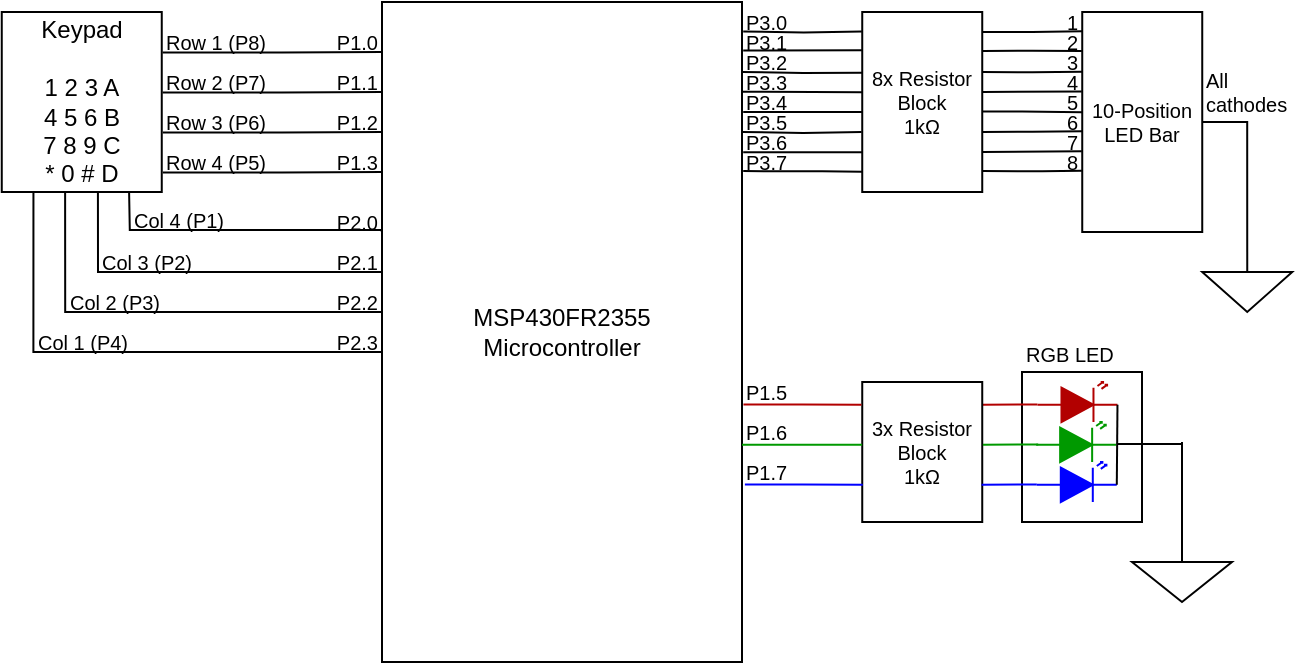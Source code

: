 <mxfile version="20.8.16" type="device"><diagram name="Page-1" id="kzfvySlIqwPfP_L1Abvg"><mxGraphModel dx="613" dy="731" grid="1" gridSize="10" guides="1" tooltips="1" connect="1" arrows="1" fold="1" page="1" pageScale="1" pageWidth="850" pageHeight="1100" math="0" shadow="0"><root><mxCell id="0"/><mxCell id="1" parent="0"/><mxCell id="_Lrtg282u_XTiWwcPt3M-151" value="" style="rounded=0;whiteSpace=wrap;html=1;" vertex="1" parent="1"><mxGeometry x="570" y="355" width="60" height="75" as="geometry"/></mxCell><mxCell id="_Lrtg282u_XTiWwcPt3M-1" value="MSP430FR2355&lt;br style=&quot;border-color: var(--border-color);&quot;&gt;Microcontroller" style="rounded=0;whiteSpace=wrap;html=1;" vertex="1" parent="1"><mxGeometry x="250" y="170" width="180" height="330" as="geometry"/></mxCell><mxCell id="_Lrtg282u_XTiWwcPt3M-7" style="edgeStyle=orthogonalEdgeStyle;rounded=0;orthogonalLoop=1;jettySize=auto;html=1;exitX=1.005;exitY=0.403;exitDx=0;exitDy=0;entryX=1;entryY=1;entryDx=0;entryDy=0;endArrow=none;endFill=0;exitPerimeter=0;fillColor=#f5f5f5;strokeColor=#000000;" edge="1" parent="1" target="_Lrtg282u_XTiWwcPt3M-16"><mxGeometry relative="1" as="geometry"><mxPoint x="140.28" y="195.27" as="sourcePoint"/><mxPoint x="259.76" y="195.8" as="targetPoint"/><Array as="points"><mxPoint x="199.88" y="195"/><mxPoint x="199.88" y="195"/></Array></mxGeometry></mxCell><mxCell id="_Lrtg282u_XTiWwcPt3M-8" value="Keypad&lt;br&gt;&lt;br&gt;1 2 3 A&lt;br&gt;4 5 6 B&lt;br&gt;7 8 9 C&lt;br&gt;* 0 # D" style="rounded=0;whiteSpace=wrap;html=1;" vertex="1" parent="1"><mxGeometry x="59.88" y="175" width="80" height="90" as="geometry"/></mxCell><mxCell id="_Lrtg282u_XTiWwcPt3M-9" value="Row 1 (P8)" style="text;html=1;strokeColor=none;fillColor=none;align=left;verticalAlign=middle;whiteSpace=wrap;rounded=0;movable=1;resizable=1;rotatable=1;deletable=1;editable=1;connectable=1;fontSize=10;" vertex="1" parent="1"><mxGeometry x="139.88" y="185" width="60" height="10" as="geometry"/></mxCell><mxCell id="_Lrtg282u_XTiWwcPt3M-10" style="edgeStyle=orthogonalEdgeStyle;rounded=0;orthogonalLoop=1;jettySize=auto;html=1;exitX=1.005;exitY=0.403;exitDx=0;exitDy=0;entryX=1;entryY=1;entryDx=0;entryDy=0;endArrow=none;endFill=0;exitPerimeter=0;fillColor=#a20025;strokeColor=#000000;" edge="1" parent="1" target="_Lrtg282u_XTiWwcPt3M-17"><mxGeometry relative="1" as="geometry"><mxPoint x="140.28" y="215.27" as="sourcePoint"/><mxPoint x="259.76" y="215.8" as="targetPoint"/><Array as="points"><mxPoint x="199.88" y="215"/><mxPoint x="199.88" y="215"/></Array></mxGeometry></mxCell><mxCell id="_Lrtg282u_XTiWwcPt3M-11" value="Row 2 (P7)" style="text;html=1;strokeColor=none;fillColor=none;align=left;verticalAlign=middle;whiteSpace=wrap;rounded=0;movable=1;resizable=1;rotatable=1;deletable=1;editable=1;connectable=1;fontSize=10;" vertex="1" parent="1"><mxGeometry x="139.88" y="205" width="60" height="10" as="geometry"/></mxCell><mxCell id="_Lrtg282u_XTiWwcPt3M-12" style="edgeStyle=orthogonalEdgeStyle;rounded=0;orthogonalLoop=1;jettySize=auto;html=1;exitX=1.005;exitY=0.403;exitDx=0;exitDy=0;entryX=1;entryY=1;entryDx=0;entryDy=0;endArrow=none;endFill=0;exitPerimeter=0;fillColor=#0050ef;strokeColor=#000000;" edge="1" parent="1" target="_Lrtg282u_XTiWwcPt3M-18"><mxGeometry relative="1" as="geometry"><mxPoint x="140.4" y="235.27" as="sourcePoint"/><mxPoint x="259.88" y="235.8" as="targetPoint"/><Array as="points"><mxPoint x="199.88" y="235"/><mxPoint x="199.88" y="235"/></Array></mxGeometry></mxCell><mxCell id="_Lrtg282u_XTiWwcPt3M-13" value="Row 3 (P6)" style="text;html=1;strokeColor=none;fillColor=none;align=left;verticalAlign=middle;whiteSpace=wrap;rounded=0;movable=1;resizable=1;rotatable=1;deletable=1;editable=1;connectable=1;fontSize=10;" vertex="1" parent="1"><mxGeometry x="140" y="225" width="59.88" height="10" as="geometry"/></mxCell><mxCell id="_Lrtg282u_XTiWwcPt3M-14" style="edgeStyle=orthogonalEdgeStyle;rounded=0;orthogonalLoop=1;jettySize=auto;html=1;exitX=1.005;exitY=0.403;exitDx=0;exitDy=0;entryX=1;entryY=1;entryDx=0;entryDy=0;endArrow=none;endFill=0;exitPerimeter=0;fillColor=#008a00;strokeColor=#000000;" edge="1" parent="1" target="_Lrtg282u_XTiWwcPt3M-19"><mxGeometry relative="1" as="geometry"><mxPoint x="140.4" y="255.27" as="sourcePoint"/><mxPoint x="259.88" y="255.8" as="targetPoint"/><Array as="points"><mxPoint x="199.88" y="255"/><mxPoint x="199.88" y="255"/></Array></mxGeometry></mxCell><mxCell id="_Lrtg282u_XTiWwcPt3M-15" value="Row 4 (P5)" style="text;html=1;strokeColor=none;fillColor=none;align=left;verticalAlign=middle;whiteSpace=wrap;rounded=0;movable=1;resizable=1;rotatable=1;deletable=1;editable=1;connectable=1;fontSize=10;" vertex="1" parent="1"><mxGeometry x="140" y="245" width="59.88" height="10" as="geometry"/></mxCell><mxCell id="_Lrtg282u_XTiWwcPt3M-16" value="P1.0" style="text;html=1;strokeColor=none;fillColor=none;align=right;verticalAlign=middle;whiteSpace=wrap;rounded=0;movable=1;resizable=1;rotatable=1;deletable=1;editable=1;connectable=1;fontSize=10;" vertex="1" parent="1"><mxGeometry x="219.88" y="185" width="30" height="10" as="geometry"/></mxCell><mxCell id="_Lrtg282u_XTiWwcPt3M-17" value="P1.1" style="text;html=1;strokeColor=none;fillColor=none;align=right;verticalAlign=middle;whiteSpace=wrap;rounded=0;movable=1;resizable=1;rotatable=1;deletable=1;editable=1;connectable=1;fontSize=10;" vertex="1" parent="1"><mxGeometry x="219.88" y="205" width="30" height="10" as="geometry"/></mxCell><mxCell id="_Lrtg282u_XTiWwcPt3M-18" value="P1.2" style="text;html=1;strokeColor=none;fillColor=none;align=right;verticalAlign=middle;whiteSpace=wrap;rounded=0;movable=1;resizable=1;rotatable=1;deletable=1;editable=1;connectable=1;fontSize=10;" vertex="1" parent="1"><mxGeometry x="219.88" y="225" width="30.12" height="10" as="geometry"/></mxCell><mxCell id="_Lrtg282u_XTiWwcPt3M-19" value="P1.3" style="text;html=1;strokeColor=none;fillColor=none;align=right;verticalAlign=middle;whiteSpace=wrap;rounded=0;movable=1;resizable=1;rotatable=1;deletable=1;editable=1;connectable=1;fontSize=10;" vertex="1" parent="1"><mxGeometry x="219.88" y="245" width="30.12" height="10" as="geometry"/></mxCell><mxCell id="_Lrtg282u_XTiWwcPt3M-20" style="edgeStyle=orthogonalEdgeStyle;rounded=0;orthogonalLoop=1;jettySize=auto;html=1;exitX=0.198;exitY=1;exitDx=0;exitDy=0;endArrow=none;endFill=0;exitPerimeter=0;fillColor=#e3c800;strokeColor=#000000;entryX=1;entryY=1;entryDx=0;entryDy=0;" edge="1" parent="1" source="_Lrtg282u_XTiWwcPt3M-8" target="_Lrtg282u_XTiWwcPt3M-27"><mxGeometry relative="1" as="geometry"><mxPoint x="60.4" y="315.0" as="sourcePoint"/><mxPoint x="159.88" y="375" as="targetPoint"/><Array as="points"><mxPoint x="75.88" y="345"/></Array></mxGeometry></mxCell><mxCell id="_Lrtg282u_XTiWwcPt3M-21" style="edgeStyle=orthogonalEdgeStyle;rounded=0;orthogonalLoop=1;jettySize=auto;html=1;endArrow=none;endFill=0;exitX=0.796;exitY=1.006;exitDx=0;exitDy=0;exitPerimeter=0;fillColor=#a0522d;strokeColor=#000000;entryX=1;entryY=1;entryDx=0;entryDy=0;" edge="1" parent="1" source="_Lrtg282u_XTiWwcPt3M-8" target="_Lrtg282u_XTiWwcPt3M-24"><mxGeometry relative="1" as="geometry"><mxPoint x="139.88" y="285" as="sourcePoint"/><mxPoint x="179.88" y="295" as="targetPoint"/><Array as="points"><mxPoint x="123.88" y="266"/><mxPoint x="123.88" y="284"/><mxPoint x="229.88" y="284"/></Array></mxGeometry></mxCell><mxCell id="_Lrtg282u_XTiWwcPt3M-22" style="edgeStyle=orthogonalEdgeStyle;rounded=0;orthogonalLoop=1;jettySize=auto;html=1;endArrow=none;endFill=0;exitX=0.396;exitY=1.003;exitDx=0;exitDy=0;exitPerimeter=0;entryX=1;entryY=1;entryDx=0;entryDy=0;fillColor=#f0a30a;strokeColor=#000000;" edge="1" parent="1" source="_Lrtg282u_XTiWwcPt3M-8" target="_Lrtg282u_XTiWwcPt3M-26"><mxGeometry relative="1" as="geometry"><mxPoint x="139.88" y="285" as="sourcePoint"/><mxPoint x="199.88" y="305" as="targetPoint"/><Array as="points"><mxPoint x="91.88" y="325"/></Array></mxGeometry></mxCell><mxCell id="_Lrtg282u_XTiWwcPt3M-23" style="edgeStyle=orthogonalEdgeStyle;rounded=0;orthogonalLoop=1;jettySize=auto;html=1;endArrow=none;endFill=0;exitX=0.601;exitY=1.003;exitDx=0;exitDy=0;exitPerimeter=0;entryX=1;entryY=1;entryDx=0;entryDy=0;fillColor=#e51400;strokeColor=#000000;" edge="1" parent="1" source="_Lrtg282u_XTiWwcPt3M-8" target="_Lrtg282u_XTiWwcPt3M-25"><mxGeometry relative="1" as="geometry"><mxPoint x="139.88" y="285" as="sourcePoint"/><mxPoint x="239.88" y="305" as="targetPoint"/><Array as="points"><mxPoint x="107.88" y="305"/></Array></mxGeometry></mxCell><mxCell id="_Lrtg282u_XTiWwcPt3M-24" value="P2.0" style="text;html=1;strokeColor=none;fillColor=none;align=right;verticalAlign=middle;whiteSpace=wrap;rounded=0;movable=1;resizable=1;rotatable=1;deletable=1;editable=1;connectable=1;fontSize=10;" vertex="1" parent="1"><mxGeometry x="219.88" y="275" width="30" height="10" as="geometry"/></mxCell><mxCell id="_Lrtg282u_XTiWwcPt3M-25" value="P2.1" style="text;html=1;strokeColor=none;fillColor=none;align=right;verticalAlign=middle;whiteSpace=wrap;rounded=0;movable=1;resizable=1;rotatable=1;deletable=1;editable=1;connectable=1;fontSize=10;" vertex="1" parent="1"><mxGeometry x="219.88" y="295" width="30" height="10" as="geometry"/></mxCell><mxCell id="_Lrtg282u_XTiWwcPt3M-26" value="P2.2" style="text;html=1;strokeColor=none;fillColor=none;align=right;verticalAlign=middle;whiteSpace=wrap;rounded=0;movable=1;resizable=1;rotatable=1;deletable=1;editable=1;connectable=1;fontSize=10;" vertex="1" parent="1"><mxGeometry x="219.88" y="315" width="30.12" height="10" as="geometry"/></mxCell><mxCell id="_Lrtg282u_XTiWwcPt3M-27" value="P2.3" style="text;html=1;strokeColor=none;fillColor=none;align=right;verticalAlign=middle;whiteSpace=wrap;rounded=0;movable=1;resizable=1;rotatable=1;deletable=1;editable=1;connectable=1;fontSize=10;" vertex="1" parent="1"><mxGeometry x="219.88" y="335" width="30.12" height="10" as="geometry"/></mxCell><mxCell id="_Lrtg282u_XTiWwcPt3M-28" value="Col 4 (P1)" style="text;html=1;strokeColor=none;fillColor=none;align=left;verticalAlign=middle;whiteSpace=wrap;rounded=0;movable=1;resizable=1;rotatable=1;deletable=1;editable=1;connectable=1;fontSize=10;" vertex="1" parent="1"><mxGeometry x="123.88" y="274" width="59.88" height="10" as="geometry"/></mxCell><mxCell id="_Lrtg282u_XTiWwcPt3M-29" value="Col 3 (P2)" style="text;html=1;strokeColor=none;fillColor=none;align=left;verticalAlign=middle;whiteSpace=wrap;rounded=0;movable=1;resizable=1;rotatable=1;deletable=1;editable=1;connectable=1;fontSize=10;" vertex="1" parent="1"><mxGeometry x="107.88" y="295" width="59.88" height="10" as="geometry"/></mxCell><mxCell id="_Lrtg282u_XTiWwcPt3M-30" value="Col 2 (P3)" style="text;html=1;strokeColor=none;fillColor=none;align=left;verticalAlign=middle;whiteSpace=wrap;rounded=0;movable=1;resizable=1;rotatable=1;deletable=1;editable=1;connectable=1;fontSize=10;" vertex="1" parent="1"><mxGeometry x="91.88" y="315" width="59.88" height="10" as="geometry"/></mxCell><mxCell id="_Lrtg282u_XTiWwcPt3M-31" value="Col 1 (P4)" style="text;html=1;strokeColor=none;fillColor=none;align=left;verticalAlign=middle;whiteSpace=wrap;rounded=0;movable=1;resizable=1;rotatable=1;deletable=1;editable=1;connectable=1;fontSize=10;" vertex="1" parent="1"><mxGeometry x="75.88" y="335" width="59.88" height="10" as="geometry"/></mxCell><mxCell id="_Lrtg282u_XTiWwcPt3M-58" value="8x Resistor Block&lt;br&gt;1kΩ" style="rounded=0;whiteSpace=wrap;html=1;fontSize=10;" vertex="1" parent="1"><mxGeometry x="490.12" y="175" width="60" height="90" as="geometry"/></mxCell><mxCell id="_Lrtg282u_XTiWwcPt3M-59" style="edgeStyle=orthogonalEdgeStyle;rounded=0;orthogonalLoop=1;jettySize=auto;html=1;exitX=1.004;exitY=0.081;exitDx=0;exitDy=0;endArrow=none;endFill=0;exitPerimeter=0;entryX=-0.003;entryY=0.108;entryDx=0;entryDy=0;entryPerimeter=0;fillColor=#f5f5f5;strokeColor=#000000;" edge="1" parent="1" target="_Lrtg282u_XTiWwcPt3M-58"><mxGeometry relative="1" as="geometry"><mxPoint x="430.6" y="184.72" as="sourcePoint"/><mxPoint x="500.12" y="185" as="targetPoint"/><Array as="points"/></mxGeometry></mxCell><mxCell id="_Lrtg282u_XTiWwcPt3M-60" style="edgeStyle=orthogonalEdgeStyle;rounded=0;orthogonalLoop=1;jettySize=auto;html=1;endArrow=none;endFill=0;entryX=-0.003;entryY=0.212;entryDx=0;entryDy=0;entryPerimeter=0;exitX=1.004;exitY=0.16;exitDx=0;exitDy=0;exitPerimeter=0;fillColor=#a20025;strokeColor=#000000;" edge="1" parent="1" target="_Lrtg282u_XTiWwcPt3M-58"><mxGeometry relative="1" as="geometry"><mxPoint x="430.6" y="194.2" as="sourcePoint"/><mxPoint x="509.82" y="185.08" as="targetPoint"/><Array as="points"><mxPoint x="440.12" y="194"/></Array></mxGeometry></mxCell><mxCell id="_Lrtg282u_XTiWwcPt3M-61" style="edgeStyle=orthogonalEdgeStyle;rounded=0;orthogonalLoop=1;jettySize=auto;html=1;endArrow=none;endFill=0;entryX=-0.001;entryY=0.338;entryDx=0;entryDy=0;exitX=1;exitY=0.25;exitDx=0;exitDy=0;entryPerimeter=0;fillColor=#0050ef;strokeColor=#000000;" edge="1" parent="1" target="_Lrtg282u_XTiWwcPt3M-58"><mxGeometry relative="1" as="geometry"><mxPoint x="430.12" y="205" as="sourcePoint"/><mxPoint x="509.82" y="185.08" as="targetPoint"/><Array as="points"/></mxGeometry></mxCell><mxCell id="_Lrtg282u_XTiWwcPt3M-62" style="edgeStyle=orthogonalEdgeStyle;rounded=0;orthogonalLoop=1;jettySize=auto;html=1;endArrow=none;endFill=0;exitX=1.001;exitY=0.332;exitDx=0;exitDy=0;exitPerimeter=0;entryX=0.002;entryY=0.446;entryDx=0;entryDy=0;entryPerimeter=0;fillColor=#008a00;strokeColor=#000000;" edge="1" parent="1" target="_Lrtg282u_XTiWwcPt3M-58"><mxGeometry relative="1" as="geometry"><mxPoint x="430.24" y="214.84" as="sourcePoint"/><mxPoint x="490.12" y="205" as="targetPoint"/><Array as="points"><mxPoint x="490.12" y="215"/></Array></mxGeometry></mxCell><mxCell id="_Lrtg282u_XTiWwcPt3M-63" style="edgeStyle=orthogonalEdgeStyle;rounded=0;orthogonalLoop=1;jettySize=auto;html=1;endArrow=none;endFill=0;entryX=0.002;entryY=0.559;entryDx=0;entryDy=0;entryPerimeter=0;exitX=1.004;exitY=0.417;exitDx=0;exitDy=0;exitPerimeter=0;fillColor=#e3c800;strokeColor=#000000;" edge="1" parent="1" target="_Lrtg282u_XTiWwcPt3M-58"><mxGeometry relative="1" as="geometry"><mxPoint x="430.6" y="225.04" as="sourcePoint"/><mxPoint x="509.82" y="185.08" as="targetPoint"/><Array as="points"><mxPoint x="430.12" y="225"/><mxPoint x="490.12" y="225"/></Array></mxGeometry></mxCell><mxCell id="_Lrtg282u_XTiWwcPt3M-64" style="edgeStyle=orthogonalEdgeStyle;rounded=0;orthogonalLoop=1;jettySize=auto;html=1;endArrow=none;endFill=0;exitX=1;exitY=0.5;exitDx=0;exitDy=0;entryX=-0.005;entryY=0.667;entryDx=0;entryDy=0;entryPerimeter=0;fillColor=#f0a30a;strokeColor=#000000;" edge="1" parent="1" target="_Lrtg282u_XTiWwcPt3M-58"><mxGeometry relative="1" as="geometry"><mxPoint x="430.12" y="235" as="sourcePoint"/><mxPoint x="500.12" y="245" as="targetPoint"/><Array as="points"/></mxGeometry></mxCell><mxCell id="_Lrtg282u_XTiWwcPt3M-65" style="edgeStyle=orthogonalEdgeStyle;rounded=0;orthogonalLoop=1;jettySize=auto;html=1;endArrow=none;endFill=0;entryX=-0.001;entryY=0.779;entryDx=0;entryDy=0;entryPerimeter=0;exitX=1.004;exitY=0.584;exitDx=0;exitDy=0;exitPerimeter=0;fillColor=#e51400;strokeColor=#000000;" edge="1" parent="1" target="_Lrtg282u_XTiWwcPt3M-58"><mxGeometry relative="1" as="geometry"><mxPoint x="430.6" y="245.08" as="sourcePoint"/><mxPoint x="509.82" y="185.08" as="targetPoint"/><Array as="points"><mxPoint x="430.12" y="245"/><mxPoint x="490.12" y="245"/></Array></mxGeometry></mxCell><mxCell id="_Lrtg282u_XTiWwcPt3M-66" style="edgeStyle=orthogonalEdgeStyle;rounded=0;orthogonalLoop=1;jettySize=auto;html=1;endArrow=none;endFill=0;exitX=1.004;exitY=0.663;exitDx=0;exitDy=0;exitPerimeter=0;entryX=-0.001;entryY=0.887;entryDx=0;entryDy=0;entryPerimeter=0;fillColor=#a0522d;strokeColor=#000000;" edge="1" parent="1" target="_Lrtg282u_XTiWwcPt3M-58"><mxGeometry relative="1" as="geometry"><mxPoint x="430.6" y="254.56" as="sourcePoint"/><mxPoint x="490.12" y="255" as="targetPoint"/><Array as="points"><mxPoint x="470.12" y="255"/></Array></mxGeometry></mxCell><mxCell id="_Lrtg282u_XTiWwcPt3M-67" value="P3.0" style="text;html=1;strokeColor=none;fillColor=none;align=left;verticalAlign=middle;whiteSpace=wrap;rounded=0;movable=1;resizable=1;rotatable=1;deletable=1;editable=1;connectable=1;fontSize=10;" vertex="1" parent="1"><mxGeometry x="430.12" y="175" width="30" height="10" as="geometry"/></mxCell><mxCell id="_Lrtg282u_XTiWwcPt3M-68" value="P3.1" style="text;html=1;strokeColor=none;fillColor=none;align=left;verticalAlign=middle;whiteSpace=wrap;rounded=0;movable=1;resizable=1;rotatable=1;deletable=1;editable=1;connectable=1;fontSize=10;" vertex="1" parent="1"><mxGeometry x="430.12" y="185" width="30" height="10" as="geometry"/></mxCell><mxCell id="_Lrtg282u_XTiWwcPt3M-69" value="&lt;span style=&quot;font-weight: normal;&quot;&gt;P3.2&lt;/span&gt;" style="text;html=1;strokeColor=none;fillColor=none;align=left;verticalAlign=middle;whiteSpace=wrap;rounded=0;movable=1;resizable=1;rotatable=1;deletable=1;editable=1;connectable=1;fontSize=10;fontStyle=1" vertex="1" parent="1"><mxGeometry x="430.12" y="195" width="30" height="10" as="geometry"/></mxCell><mxCell id="_Lrtg282u_XTiWwcPt3M-70" value="P3.3" style="text;html=1;strokeColor=none;fillColor=none;align=left;verticalAlign=middle;whiteSpace=wrap;rounded=0;movable=1;resizable=1;rotatable=1;deletable=1;editable=1;connectable=1;fontSize=10;fontStyle=0" vertex="1" parent="1"><mxGeometry x="430.12" y="205" width="30" height="10" as="geometry"/></mxCell><mxCell id="_Lrtg282u_XTiWwcPt3M-71" value="P3.4" style="text;html=1;strokeColor=none;fillColor=none;align=left;verticalAlign=middle;whiteSpace=wrap;rounded=0;movable=1;resizable=1;rotatable=1;deletable=1;editable=1;connectable=1;fontSize=10;" vertex="1" parent="1"><mxGeometry x="430.12" y="215" width="30" height="10" as="geometry"/></mxCell><mxCell id="_Lrtg282u_XTiWwcPt3M-72" value="P3.5" style="text;html=1;strokeColor=none;fillColor=none;align=left;verticalAlign=middle;whiteSpace=wrap;rounded=0;movable=1;resizable=1;rotatable=1;deletable=1;editable=1;connectable=1;fontSize=10;" vertex="1" parent="1"><mxGeometry x="430.12" y="225" width="30" height="10" as="geometry"/></mxCell><mxCell id="_Lrtg282u_XTiWwcPt3M-73" value="P3.6" style="text;html=1;strokeColor=none;fillColor=none;align=left;verticalAlign=middle;whiteSpace=wrap;rounded=0;movable=1;resizable=1;rotatable=1;deletable=1;editable=1;connectable=1;fontSize=10;" vertex="1" parent="1"><mxGeometry x="430.12" y="235" width="30" height="10" as="geometry"/></mxCell><mxCell id="_Lrtg282u_XTiWwcPt3M-74" value="P3.7" style="text;html=1;strokeColor=none;fillColor=none;align=left;verticalAlign=middle;whiteSpace=wrap;rounded=0;movable=1;resizable=1;rotatable=1;deletable=1;editable=1;connectable=1;fontSize=10;" vertex="1" parent="1"><mxGeometry x="430.12" y="245" width="30" height="10" as="geometry"/></mxCell><mxCell id="_Lrtg282u_XTiWwcPt3M-75" value="10-Position LED Bar" style="rounded=0;whiteSpace=wrap;html=1;fontSize=10;" vertex="1" parent="1"><mxGeometry x="600.12" y="175" width="60" height="110" as="geometry"/></mxCell><mxCell id="_Lrtg282u_XTiWwcPt3M-76" style="edgeStyle=orthogonalEdgeStyle;rounded=0;orthogonalLoop=1;jettySize=auto;html=1;exitX=1.003;exitY=0.111;exitDx=0;exitDy=0;endArrow=none;endFill=0;exitPerimeter=0;entryX=0;entryY=0.088;entryDx=0;entryDy=0;entryPerimeter=0;fillColor=#f5f5f5;strokeColor=#000000;" edge="1" parent="1" source="_Lrtg282u_XTiWwcPt3M-58" target="_Lrtg282u_XTiWwcPt3M-75"><mxGeometry relative="1" as="geometry"><mxPoint x="540.6" y="184.72" as="sourcePoint"/><mxPoint x="619.94" y="184.72" as="targetPoint"/><Array as="points"/></mxGeometry></mxCell><mxCell id="_Lrtg282u_XTiWwcPt3M-77" style="edgeStyle=orthogonalEdgeStyle;rounded=0;orthogonalLoop=1;jettySize=auto;html=1;endArrow=none;endFill=0;entryX=-0.003;entryY=0.177;entryDx=0;entryDy=0;entryPerimeter=0;exitX=1.004;exitY=0.216;exitDx=0;exitDy=0;exitPerimeter=0;fillColor=#a20025;strokeColor=#000000;" edge="1" parent="1" source="_Lrtg282u_XTiWwcPt3M-58" target="_Lrtg282u_XTiWwcPt3M-75"><mxGeometry relative="1" as="geometry"><mxPoint x="540.6" y="194.2" as="sourcePoint"/><mxPoint x="619.94" y="194.08" as="targetPoint"/><Array as="points"/></mxGeometry></mxCell><mxCell id="_Lrtg282u_XTiWwcPt3M-78" style="edgeStyle=orthogonalEdgeStyle;rounded=0;orthogonalLoop=1;jettySize=auto;html=1;endArrow=none;endFill=0;entryX=0;entryY=0.272;entryDx=0;entryDy=0;exitX=1;exitY=0.334;exitDx=0;exitDy=0;entryPerimeter=0;fillColor=#0050ef;strokeColor=#000000;exitPerimeter=0;" edge="1" parent="1" source="_Lrtg282u_XTiWwcPt3M-58" target="_Lrtg282u_XTiWwcPt3M-75"><mxGeometry relative="1" as="geometry"><mxPoint x="540.12" y="205" as="sourcePoint"/><mxPoint x="620.06" y="205.42" as="targetPoint"/><Array as="points"/></mxGeometry></mxCell><mxCell id="_Lrtg282u_XTiWwcPt3M-79" style="edgeStyle=orthogonalEdgeStyle;rounded=0;orthogonalLoop=1;jettySize=auto;html=1;endArrow=none;endFill=0;exitX=1.004;exitY=0.444;exitDx=0;exitDy=0;exitPerimeter=0;entryX=-0.003;entryY=0.361;entryDx=0;entryDy=0;entryPerimeter=0;fillColor=#008a00;strokeColor=#000000;" edge="1" parent="1" source="_Lrtg282u_XTiWwcPt3M-58" target="_Lrtg282u_XTiWwcPt3M-75"><mxGeometry relative="1" as="geometry"><mxPoint x="540.24" y="214.84" as="sourcePoint"/><mxPoint x="620.24" y="215.14" as="targetPoint"/><Array as="points"><mxPoint x="600.12" y="215"/></Array></mxGeometry></mxCell><mxCell id="_Lrtg282u_XTiWwcPt3M-80" style="edgeStyle=orthogonalEdgeStyle;rounded=0;orthogonalLoop=1;jettySize=auto;html=1;endArrow=none;endFill=0;entryX=0.004;entryY=0.456;entryDx=0;entryDy=0;entryPerimeter=0;fillColor=#e3c800;strokeColor=#000000;exitX=1.004;exitY=0.553;exitDx=0;exitDy=0;exitPerimeter=0;" edge="1" parent="1" source="_Lrtg282u_XTiWwcPt3M-58" target="_Lrtg282u_XTiWwcPt3M-75"><mxGeometry relative="1" as="geometry"><mxPoint x="570.12" y="235" as="sourcePoint"/><mxPoint x="620.24" y="225.31" as="targetPoint"/><Array as="points"><mxPoint x="570.12" y="225"/></Array></mxGeometry></mxCell><mxCell id="_Lrtg282u_XTiWwcPt3M-81" style="edgeStyle=orthogonalEdgeStyle;rounded=0;orthogonalLoop=1;jettySize=auto;html=1;endArrow=none;endFill=0;exitX=0.998;exitY=0.666;exitDx=0;exitDy=0;entryX=0;entryY=0.542;entryDx=0;entryDy=0;entryPerimeter=0;fillColor=#f0a30a;strokeColor=#000000;exitPerimeter=0;" edge="1" parent="1" source="_Lrtg282u_XTiWwcPt3M-58" target="_Lrtg282u_XTiWwcPt3M-75"><mxGeometry relative="1" as="geometry"><mxPoint x="540.12" y="235" as="sourcePoint"/><mxPoint x="619.82" y="235.03" as="targetPoint"/><Array as="points"/></mxGeometry></mxCell><mxCell id="_Lrtg282u_XTiWwcPt3M-82" style="edgeStyle=orthogonalEdgeStyle;rounded=0;orthogonalLoop=1;jettySize=auto;html=1;endArrow=none;endFill=0;entryX=-0.003;entryY=0.633;entryDx=0;entryDy=0;entryPerimeter=0;exitX=1.002;exitY=0.778;exitDx=0;exitDy=0;exitPerimeter=0;fillColor=#e51400;strokeColor=#000000;" edge="1" parent="1" source="_Lrtg282u_XTiWwcPt3M-58" target="_Lrtg282u_XTiWwcPt3M-75"><mxGeometry relative="1" as="geometry"><mxPoint x="540.6" y="245.08" as="sourcePoint"/><mxPoint x="620.06" y="245.11" as="targetPoint"/><Array as="points"><mxPoint x="600.12" y="245"/></Array></mxGeometry></mxCell><mxCell id="_Lrtg282u_XTiWwcPt3M-83" style="edgeStyle=orthogonalEdgeStyle;rounded=0;orthogonalLoop=1;jettySize=auto;html=1;endArrow=none;endFill=0;exitX=1;exitY=0.884;exitDx=0;exitDy=0;exitPerimeter=0;entryX=-0.003;entryY=0.722;entryDx=0;entryDy=0;entryPerimeter=0;fillColor=#a0522d;strokeColor=#000000;" edge="1" parent="1" source="_Lrtg282u_XTiWwcPt3M-58" target="_Lrtg282u_XTiWwcPt3M-75"><mxGeometry relative="1" as="geometry"><mxPoint x="540.6" y="254.56" as="sourcePoint"/><mxPoint x="620.06" y="254.83" as="targetPoint"/><Array as="points"><mxPoint x="580.12" y="255"/></Array></mxGeometry></mxCell><mxCell id="_Lrtg282u_XTiWwcPt3M-84" value="1" style="text;html=1;strokeColor=none;fillColor=none;align=right;verticalAlign=middle;whiteSpace=wrap;rounded=0;movable=1;resizable=1;rotatable=1;deletable=1;editable=1;connectable=1;fontSize=10;fontStyle=0" vertex="1" parent="1"><mxGeometry x="580.12" y="175" width="20" height="10" as="geometry"/></mxCell><mxCell id="_Lrtg282u_XTiWwcPt3M-85" value="2" style="text;html=1;strokeColor=none;fillColor=none;align=right;verticalAlign=middle;whiteSpace=wrap;rounded=0;movable=1;resizable=1;rotatable=1;deletable=1;editable=1;connectable=1;fontSize=10;fontStyle=0" vertex="1" parent="1"><mxGeometry x="580.12" y="185" width="20" height="10" as="geometry"/></mxCell><mxCell id="_Lrtg282u_XTiWwcPt3M-86" value="3" style="text;html=1;strokeColor=none;fillColor=none;align=right;verticalAlign=middle;whiteSpace=wrap;rounded=0;movable=1;resizable=1;rotatable=1;deletable=1;editable=1;connectable=1;fontSize=10;fontStyle=0" vertex="1" parent="1"><mxGeometry x="580.12" y="195" width="20" height="10" as="geometry"/></mxCell><mxCell id="_Lrtg282u_XTiWwcPt3M-87" value="4" style="text;html=1;strokeColor=none;fillColor=none;align=right;verticalAlign=middle;whiteSpace=wrap;rounded=0;movable=1;resizable=1;rotatable=1;deletable=1;editable=1;connectable=1;fontSize=10;fontStyle=0" vertex="1" parent="1"><mxGeometry x="580.12" y="205" width="20" height="10" as="geometry"/></mxCell><mxCell id="_Lrtg282u_XTiWwcPt3M-88" value="5" style="text;html=1;strokeColor=none;fillColor=none;align=right;verticalAlign=middle;whiteSpace=wrap;rounded=0;movable=1;resizable=1;rotatable=1;deletable=1;editable=1;connectable=1;fontSize=10;fontStyle=0" vertex="1" parent="1"><mxGeometry x="580.12" y="215" width="20" height="10" as="geometry"/></mxCell><mxCell id="_Lrtg282u_XTiWwcPt3M-89" value="6" style="text;html=1;strokeColor=none;fillColor=none;align=right;verticalAlign=middle;whiteSpace=wrap;rounded=0;movable=1;resizable=1;rotatable=1;deletable=1;editable=1;connectable=1;fontSize=10;fontStyle=0" vertex="1" parent="1"><mxGeometry x="580.12" y="225" width="20" height="10" as="geometry"/></mxCell><mxCell id="_Lrtg282u_XTiWwcPt3M-90" value="7" style="text;html=1;strokeColor=none;fillColor=none;align=right;verticalAlign=middle;whiteSpace=wrap;rounded=0;movable=1;resizable=1;rotatable=1;deletable=1;editable=1;connectable=1;fontSize=10;fontStyle=0" vertex="1" parent="1"><mxGeometry x="580.12" y="235" width="20" height="10" as="geometry"/></mxCell><mxCell id="_Lrtg282u_XTiWwcPt3M-91" value="8" style="text;html=1;strokeColor=none;fillColor=none;align=right;verticalAlign=middle;whiteSpace=wrap;rounded=0;movable=1;resizable=1;rotatable=1;deletable=1;editable=1;connectable=1;fontSize=10;fontStyle=0" vertex="1" parent="1"><mxGeometry x="580.12" y="245" width="20" height="10" as="geometry"/></mxCell><mxCell id="_Lrtg282u_XTiWwcPt3M-92" style="edgeStyle=orthogonalEdgeStyle;rounded=0;orthogonalLoop=1;jettySize=auto;html=1;exitX=0.5;exitY=0;exitDx=0;exitDy=0;exitPerimeter=0;entryX=1;entryY=0.5;entryDx=0;entryDy=0;fontSize=10;endArrow=none;endFill=0;" edge="1" parent="1" source="_Lrtg282u_XTiWwcPt3M-93" target="_Lrtg282u_XTiWwcPt3M-75"><mxGeometry relative="1" as="geometry"/></mxCell><mxCell id="_Lrtg282u_XTiWwcPt3M-93" value="" style="pointerEvents=1;verticalLabelPosition=bottom;shadow=0;dashed=0;align=center;html=1;verticalAlign=top;shape=mxgraph.electrical.signal_sources.signal_ground;" vertex="1" parent="1"><mxGeometry x="660.12" y="295" width="45" height="30" as="geometry"/></mxCell><mxCell id="_Lrtg282u_XTiWwcPt3M-94" value="All cathodes" style="text;html=1;strokeColor=none;fillColor=none;align=left;verticalAlign=bottom;whiteSpace=wrap;rounded=0;movable=1;resizable=1;rotatable=1;deletable=1;editable=1;connectable=1;fontSize=10;" vertex="1" parent="1"><mxGeometry x="660.12" y="205" width="40" height="25" as="geometry"/></mxCell><mxCell id="_Lrtg282u_XTiWwcPt3M-99" style="edgeStyle=orthogonalEdgeStyle;rounded=0;orthogonalLoop=1;jettySize=auto;html=1;entryX=0;entryY=0.57;entryDx=0;entryDy=0;entryPerimeter=0;endArrow=none;endFill=0;exitX=0.999;exitY=0.886;exitDx=0;exitDy=0;exitPerimeter=0;fillColor=#e51400;strokeColor=#B20000;" edge="1" parent="1" target="_Lrtg282u_XTiWwcPt3M-101"><mxGeometry relative="1" as="geometry"><mxPoint x="550.12" y="371.32" as="sourcePoint"/></mxGeometry></mxCell><mxCell id="_Lrtg282u_XTiWwcPt3M-101" value="" style="verticalLabelPosition=bottom;shadow=0;dashed=0;align=center;html=1;verticalAlign=top;shape=mxgraph.electrical.opto_electronics.led_2;pointerEvents=1;direction=east;fillColor=#B20000;fontColor=#ffffff;strokeColor=#B20000;" vertex="1" parent="1"><mxGeometry x="577.74" y="360" width="40" height="20" as="geometry"/></mxCell><mxCell id="_Lrtg282u_XTiWwcPt3M-104" value="3x Resistor Block&lt;br&gt;1kΩ" style="rounded=0;whiteSpace=wrap;html=1;fontSize=10;" vertex="1" parent="1"><mxGeometry x="490.12" y="360" width="60" height="70" as="geometry"/></mxCell><mxCell id="_Lrtg282u_XTiWwcPt3M-129" style="edgeStyle=orthogonalEdgeStyle;rounded=0;orthogonalLoop=1;jettySize=auto;html=1;entryX=0;entryY=0.57;entryDx=0;entryDy=0;entryPerimeter=0;endArrow=none;endFill=0;exitX=0.999;exitY=0.886;exitDx=0;exitDy=0;exitPerimeter=0;fillColor=#e51400;strokeColor=#009900;" edge="1" parent="1"><mxGeometry relative="1" as="geometry"><mxPoint x="550.45" y="391.32" as="sourcePoint"/><mxPoint x="578.07" y="391.4" as="targetPoint"/></mxGeometry></mxCell><mxCell id="_Lrtg282u_XTiWwcPt3M-131" value="" style="verticalLabelPosition=bottom;shadow=0;dashed=0;align=center;html=1;verticalAlign=top;shape=mxgraph.electrical.opto_electronics.led_2;pointerEvents=1;direction=east;fillColor=#009900;fontColor=#ffffff;strokeColor=#009900;" vertex="1" parent="1"><mxGeometry x="577.07" y="380" width="40" height="20" as="geometry"/></mxCell><mxCell id="_Lrtg282u_XTiWwcPt3M-133" style="edgeStyle=orthogonalEdgeStyle;rounded=0;orthogonalLoop=1;jettySize=auto;html=1;entryX=0;entryY=0.57;entryDx=0;entryDy=0;entryPerimeter=0;endArrow=none;endFill=0;exitX=0.999;exitY=0.886;exitDx=0;exitDy=0;exitPerimeter=0;fillColor=#e51400;strokeColor=#0000FF;" edge="1" parent="1" target="_Lrtg282u_XTiWwcPt3M-135"><mxGeometry relative="1" as="geometry"><mxPoint x="549.78" y="411.32" as="sourcePoint"/></mxGeometry></mxCell><mxCell id="_Lrtg282u_XTiWwcPt3M-135" value="" style="verticalLabelPosition=bottom;shadow=0;dashed=0;align=center;html=1;verticalAlign=top;shape=mxgraph.electrical.opto_electronics.led_2;pointerEvents=1;direction=east;fillColor=#0000FF;fontColor=#ffffff;strokeColor=#0000FF;" vertex="1" parent="1"><mxGeometry x="577.4" y="400" width="40" height="20" as="geometry"/></mxCell><mxCell id="_Lrtg282u_XTiWwcPt3M-139" value="" style="pointerEvents=1;verticalLabelPosition=bottom;shadow=0;dashed=0;align=center;html=1;verticalAlign=top;shape=mxgraph.electrical.signal_sources.signal_ground;" vertex="1" parent="1"><mxGeometry x="625" y="440" width="50" height="30" as="geometry"/></mxCell><mxCell id="_Lrtg282u_XTiWwcPt3M-141" style="edgeStyle=orthogonalEdgeStyle;rounded=0;orthogonalLoop=1;jettySize=auto;html=1;entryX=0;entryY=0.57;entryDx=0;entryDy=0;entryPerimeter=0;endArrow=none;endFill=0;exitX=1.004;exitY=0.61;exitDx=0;exitDy=0;exitPerimeter=0;fillColor=#e51400;strokeColor=#B20000;" edge="1" parent="1" source="_Lrtg282u_XTiWwcPt3M-1"><mxGeometry relative="1" as="geometry"><mxPoint x="462.12" y="371.32" as="sourcePoint"/><mxPoint x="489.74" y="371.4" as="targetPoint"/></mxGeometry></mxCell><mxCell id="_Lrtg282u_XTiWwcPt3M-142" style="edgeStyle=orthogonalEdgeStyle;rounded=0;orthogonalLoop=1;jettySize=auto;html=1;entryX=0;entryY=0.57;entryDx=0;entryDy=0;entryPerimeter=0;endArrow=none;endFill=0;exitX=1;exitY=0.671;exitDx=0;exitDy=0;exitPerimeter=0;fillColor=#e51400;strokeColor=#009900;" edge="1" parent="1" source="_Lrtg282u_XTiWwcPt3M-1"><mxGeometry relative="1" as="geometry"><mxPoint x="462.45" y="391.32" as="sourcePoint"/><mxPoint x="490.07" y="391.4" as="targetPoint"/></mxGeometry></mxCell><mxCell id="_Lrtg282u_XTiWwcPt3M-143" style="edgeStyle=orthogonalEdgeStyle;rounded=0;orthogonalLoop=1;jettySize=auto;html=1;entryX=0;entryY=0.57;entryDx=0;entryDy=0;entryPerimeter=0;endArrow=none;endFill=0;exitX=1.008;exitY=0.731;exitDx=0;exitDy=0;exitPerimeter=0;fillColor=#e51400;strokeColor=#0000FF;" edge="1" parent="1" source="_Lrtg282u_XTiWwcPt3M-1"><mxGeometry relative="1" as="geometry"><mxPoint x="462.78" y="411.32" as="sourcePoint"/><mxPoint x="490.4" y="411.4" as="targetPoint"/></mxGeometry></mxCell><mxCell id="_Lrtg282u_XTiWwcPt3M-145" value="P1.5" style="text;html=1;strokeColor=none;fillColor=none;align=left;verticalAlign=middle;whiteSpace=wrap;rounded=0;movable=1;resizable=1;rotatable=1;deletable=1;editable=1;connectable=1;fontSize=10;" vertex="1" parent="1"><mxGeometry x="430" y="360" width="30" height="10" as="geometry"/></mxCell><mxCell id="_Lrtg282u_XTiWwcPt3M-146" value="P1.6" style="text;html=1;strokeColor=none;fillColor=none;align=left;verticalAlign=middle;whiteSpace=wrap;rounded=0;movable=1;resizable=1;rotatable=1;deletable=1;editable=1;connectable=1;fontSize=10;" vertex="1" parent="1"><mxGeometry x="430" y="380" width="30" height="10" as="geometry"/></mxCell><mxCell id="_Lrtg282u_XTiWwcPt3M-147" value="P1.7" style="text;html=1;strokeColor=none;fillColor=none;align=left;verticalAlign=middle;whiteSpace=wrap;rounded=0;movable=1;resizable=1;rotatable=1;deletable=1;editable=1;connectable=1;fontSize=10;" vertex="1" parent="1"><mxGeometry x="430.12" y="400" width="30" height="10" as="geometry"/></mxCell><mxCell id="_Lrtg282u_XTiWwcPt3M-153" value="" style="endArrow=none;html=1;rounded=0;strokeColor=#000000;fillColor=#000000;entryX=1;entryY=0.57;entryDx=0;entryDy=0;entryPerimeter=0;exitX=1;exitY=0.57;exitDx=0;exitDy=0;exitPerimeter=0;" edge="1" parent="1" source="_Lrtg282u_XTiWwcPt3M-135" target="_Lrtg282u_XTiWwcPt3M-101"><mxGeometry width="50" height="50" relative="1" as="geometry"><mxPoint x="590" y="420" as="sourcePoint"/><mxPoint x="640" y="370" as="targetPoint"/></mxGeometry></mxCell><mxCell id="_Lrtg282u_XTiWwcPt3M-154" value="" style="endArrow=none;html=1;rounded=0;strokeColor=#000000;fillColor=#000000;" edge="1" parent="1"><mxGeometry width="50" height="50" relative="1" as="geometry"><mxPoint x="650" y="391" as="sourcePoint"/><mxPoint x="618" y="391" as="targetPoint"/></mxGeometry></mxCell><mxCell id="_Lrtg282u_XTiWwcPt3M-155" value="" style="endArrow=none;html=1;rounded=0;strokeColor=#000000;fillColor=#000000;exitX=0.5;exitY=0;exitDx=0;exitDy=0;exitPerimeter=0;" edge="1" parent="1" source="_Lrtg282u_XTiWwcPt3M-139"><mxGeometry width="50" height="50" relative="1" as="geometry"><mxPoint x="650.0" y="430" as="sourcePoint"/><mxPoint x="650" y="390" as="targetPoint"/></mxGeometry></mxCell><mxCell id="_Lrtg282u_XTiWwcPt3M-156" value="" style="endArrow=none;html=1;rounded=0;strokeColor=#000000;fillColor=#000000;exitX=0.5;exitY=0;exitDx=0;exitDy=0;exitPerimeter=0;" edge="1" parent="1" source="_Lrtg282u_XTiWwcPt3M-139"><mxGeometry width="50" height="50" relative="1" as="geometry"><mxPoint x="650.0" y="440" as="sourcePoint"/><mxPoint x="650" y="390" as="targetPoint"/></mxGeometry></mxCell><mxCell id="_Lrtg282u_XTiWwcPt3M-157" value="" style="endArrow=none;html=1;rounded=0;strokeColor=#000000;fillColor=#000000;exitX=0.5;exitY=0;exitDx=0;exitDy=0;exitPerimeter=0;" edge="1" parent="1" source="_Lrtg282u_XTiWwcPt3M-139"><mxGeometry width="50" height="50" relative="1" as="geometry"><mxPoint x="650.0" y="440" as="sourcePoint"/><mxPoint x="650" y="390" as="targetPoint"/></mxGeometry></mxCell><mxCell id="_Lrtg282u_XTiWwcPt3M-158" value="" style="endArrow=none;html=1;rounded=0;strokeColor=#000000;fillColor=#000000;exitX=0.5;exitY=0;exitDx=0;exitDy=0;exitPerimeter=0;" edge="1" parent="1" source="_Lrtg282u_XTiWwcPt3M-139"><mxGeometry width="50" height="50" relative="1" as="geometry"><mxPoint x="650.0" y="440" as="sourcePoint"/><mxPoint x="650" y="390" as="targetPoint"/></mxGeometry></mxCell><mxCell id="_Lrtg282u_XTiWwcPt3M-159" value="RGB LED" style="text;html=1;strokeColor=none;fillColor=none;align=left;verticalAlign=bottom;whiteSpace=wrap;rounded=0;movable=1;resizable=1;rotatable=1;deletable=1;editable=1;connectable=1;fontSize=10;" vertex="1" parent="1"><mxGeometry x="570.12" y="330" width="49.88" height="25" as="geometry"/></mxCell></root></mxGraphModel></diagram></mxfile>